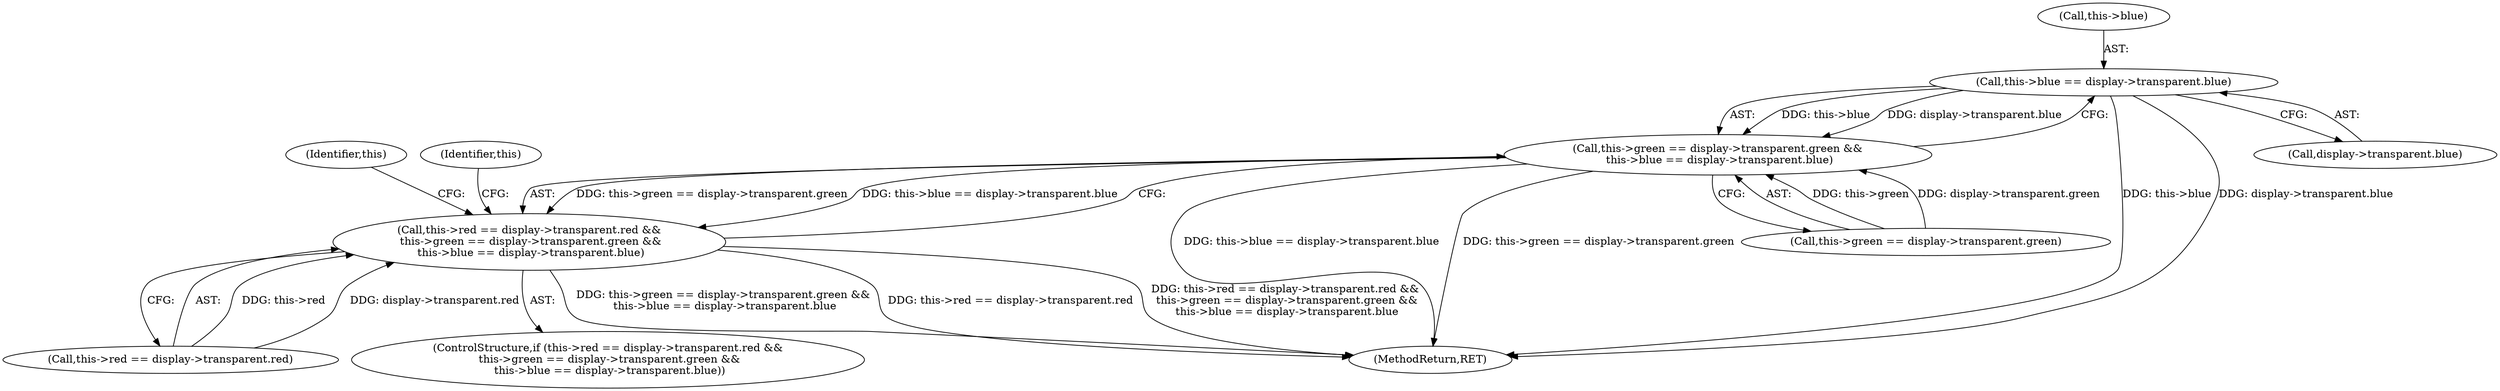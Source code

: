 digraph "0_Android_9d4853418ab2f754c2b63e091c29c5529b8b86ca_50@pointer" {
"1000250" [label="(Call,this->blue == display->transparent.blue)"];
"1000240" [label="(Call,this->green == display->transparent.green &&\n this->blue == display->transparent.blue)"];
"1000230" [label="(Call,this->red == display->transparent.red &&\n this->green == display->transparent.green &&\n this->blue == display->transparent.blue)"];
"1000250" [label="(Call,this->blue == display->transparent.blue)"];
"1000251" [label="(Call,this->blue)"];
"1000293" [label="(MethodReturn,RET)"];
"1000231" [label="(Call,this->red == display->transparent.red)"];
"1000230" [label="(Call,this->red == display->transparent.red &&\n this->green == display->transparent.green &&\n this->blue == display->transparent.blue)"];
"1000261" [label="(Identifier,this)"];
"1000241" [label="(Call,this->green == display->transparent.green)"];
"1000267" [label="(Identifier,this)"];
"1000254" [label="(Call,display->transparent.blue)"];
"1000240" [label="(Call,this->green == display->transparent.green &&\n this->blue == display->transparent.blue)"];
"1000229" [label="(ControlStructure,if (this->red == display->transparent.red &&\n this->green == display->transparent.green &&\n this->blue == display->transparent.blue))"];
"1000250" -> "1000240"  [label="AST: "];
"1000250" -> "1000254"  [label="CFG: "];
"1000251" -> "1000250"  [label="AST: "];
"1000254" -> "1000250"  [label="AST: "];
"1000240" -> "1000250"  [label="CFG: "];
"1000250" -> "1000293"  [label="DDG: this->blue"];
"1000250" -> "1000293"  [label="DDG: display->transparent.blue"];
"1000250" -> "1000240"  [label="DDG: this->blue"];
"1000250" -> "1000240"  [label="DDG: display->transparent.blue"];
"1000240" -> "1000230"  [label="AST: "];
"1000240" -> "1000241"  [label="CFG: "];
"1000241" -> "1000240"  [label="AST: "];
"1000230" -> "1000240"  [label="CFG: "];
"1000240" -> "1000293"  [label="DDG: this->blue == display->transparent.blue"];
"1000240" -> "1000293"  [label="DDG: this->green == display->transparent.green"];
"1000240" -> "1000230"  [label="DDG: this->green == display->transparent.green"];
"1000240" -> "1000230"  [label="DDG: this->blue == display->transparent.blue"];
"1000241" -> "1000240"  [label="DDG: this->green"];
"1000241" -> "1000240"  [label="DDG: display->transparent.green"];
"1000230" -> "1000229"  [label="AST: "];
"1000230" -> "1000231"  [label="CFG: "];
"1000231" -> "1000230"  [label="AST: "];
"1000261" -> "1000230"  [label="CFG: "];
"1000267" -> "1000230"  [label="CFG: "];
"1000230" -> "1000293"  [label="DDG: this->green == display->transparent.green &&\n this->blue == display->transparent.blue"];
"1000230" -> "1000293"  [label="DDG: this->red == display->transparent.red"];
"1000230" -> "1000293"  [label="DDG: this->red == display->transparent.red &&\n this->green == display->transparent.green &&\n this->blue == display->transparent.blue"];
"1000231" -> "1000230"  [label="DDG: this->red"];
"1000231" -> "1000230"  [label="DDG: display->transparent.red"];
}
